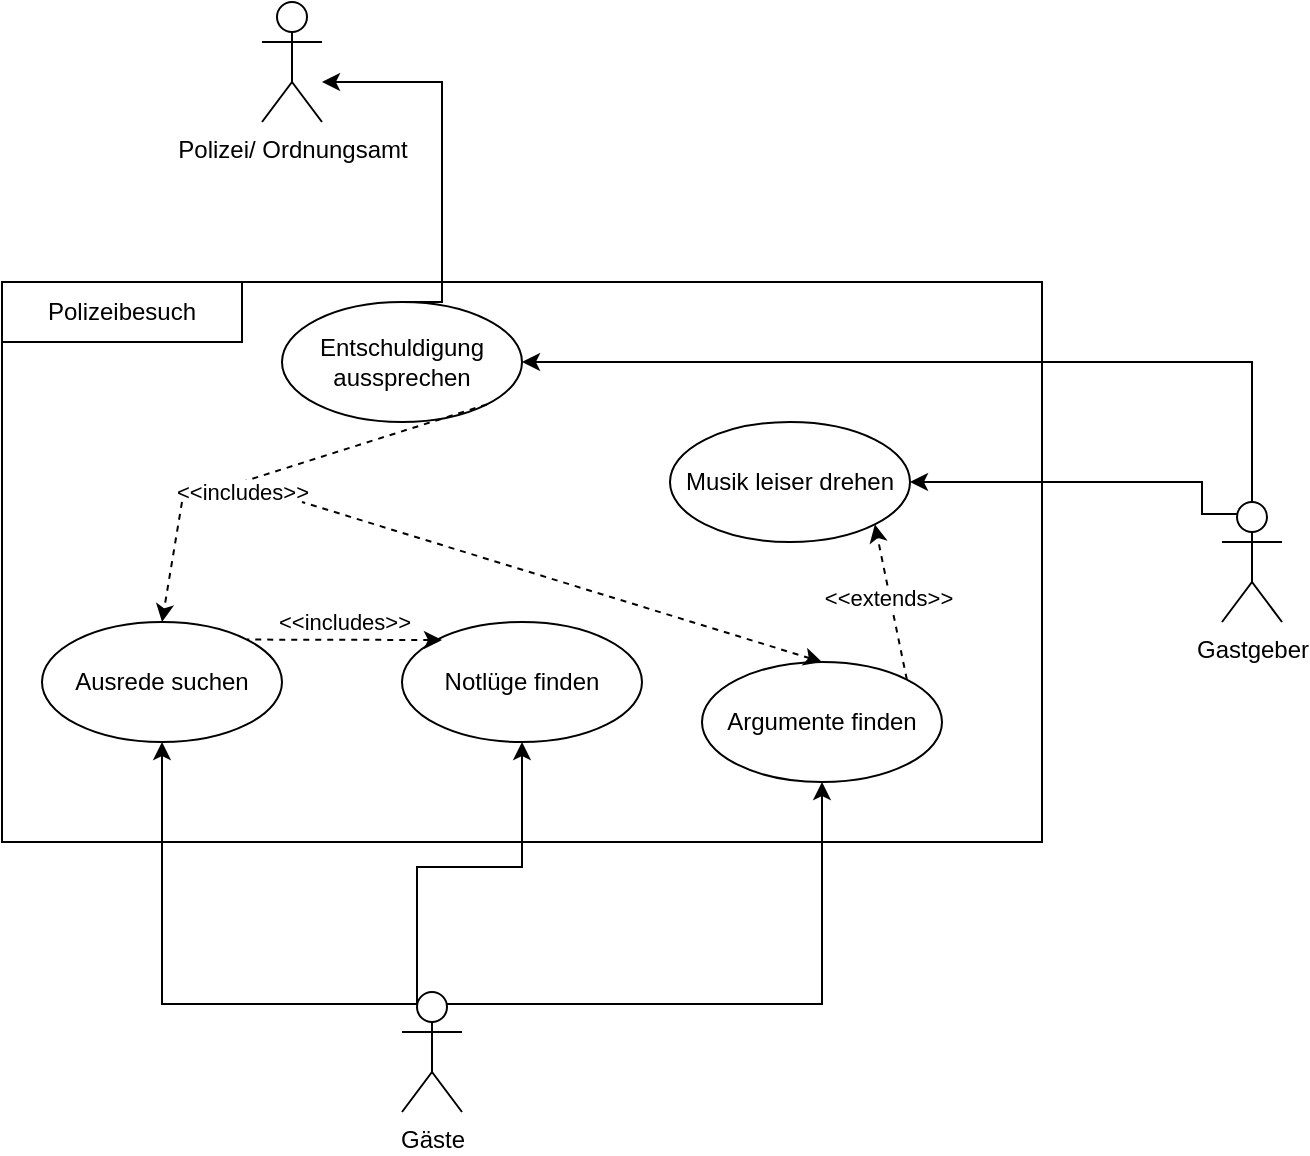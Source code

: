 <mxfile version="23.1.5" type="github">
  <diagram name="Seite-1" id="xnRWR5NUrVfUTf_g9c-T">
    <mxGraphModel dx="1052" dy="570" grid="1" gridSize="10" guides="1" tooltips="1" connect="1" arrows="1" fold="1" page="1" pageScale="1" pageWidth="827" pageHeight="1169" math="0" shadow="0">
      <root>
        <mxCell id="0" />
        <mxCell id="1" parent="0" />
        <mxCell id="-e80-26a6NBTzjFX_eVu-1" value="" style="rounded=0;whiteSpace=wrap;html=1;" vertex="1" parent="1">
          <mxGeometry x="80" y="200" width="520" height="280" as="geometry" />
        </mxCell>
        <mxCell id="-e80-26a6NBTzjFX_eVu-2" value="Polizeibesuch" style="rounded=0;whiteSpace=wrap;html=1;" vertex="1" parent="1">
          <mxGeometry x="80" y="200" width="120" height="30" as="geometry" />
        </mxCell>
        <mxCell id="-e80-26a6NBTzjFX_eVu-7" value="Polizei/ Ordnungsamt" style="shape=umlActor;verticalLabelPosition=bottom;verticalAlign=top;html=1;" vertex="1" parent="1">
          <mxGeometry x="210" y="60" width="30" height="60" as="geometry" />
        </mxCell>
        <mxCell id="-e80-26a6NBTzjFX_eVu-20" style="edgeStyle=orthogonalEdgeStyle;rounded=0;orthogonalLoop=1;jettySize=auto;html=1;entryX=1;entryY=0.5;entryDx=0;entryDy=0;" edge="1" parent="1" source="-e80-26a6NBTzjFX_eVu-13" target="-e80-26a6NBTzjFX_eVu-19">
          <mxGeometry relative="1" as="geometry">
            <Array as="points">
              <mxPoint x="705" y="240" />
            </Array>
          </mxGeometry>
        </mxCell>
        <mxCell id="-e80-26a6NBTzjFX_eVu-27" style="edgeStyle=orthogonalEdgeStyle;rounded=0;orthogonalLoop=1;jettySize=auto;html=1;exitX=0.25;exitY=0.1;exitDx=0;exitDy=0;exitPerimeter=0;entryX=1;entryY=0.5;entryDx=0;entryDy=0;" edge="1" parent="1" source="-e80-26a6NBTzjFX_eVu-13" target="-e80-26a6NBTzjFX_eVu-18">
          <mxGeometry relative="1" as="geometry">
            <mxPoint x="630" y="306.077" as="targetPoint" />
            <Array as="points">
              <mxPoint x="680" y="316" />
              <mxPoint x="680" y="300" />
            </Array>
          </mxGeometry>
        </mxCell>
        <mxCell id="-e80-26a6NBTzjFX_eVu-13" value="Gastgeber" style="shape=umlActor;verticalLabelPosition=bottom;verticalAlign=top;html=1;" vertex="1" parent="1">
          <mxGeometry x="690" y="310" width="30" height="60" as="geometry" />
        </mxCell>
        <mxCell id="-e80-26a6NBTzjFX_eVu-23" style="edgeStyle=orthogonalEdgeStyle;rounded=0;orthogonalLoop=1;jettySize=auto;html=1;entryX=0.5;entryY=1;entryDx=0;entryDy=0;exitX=0.25;exitY=0.1;exitDx=0;exitDy=0;exitPerimeter=0;" edge="1" parent="1" source="-e80-26a6NBTzjFX_eVu-14" target="-e80-26a6NBTzjFX_eVu-17">
          <mxGeometry relative="1" as="geometry" />
        </mxCell>
        <mxCell id="-e80-26a6NBTzjFX_eVu-24" style="edgeStyle=orthogonalEdgeStyle;rounded=0;orthogonalLoop=1;jettySize=auto;html=1;exitX=0.25;exitY=0.1;exitDx=0;exitDy=0;exitPerimeter=0;entryX=0.5;entryY=1;entryDx=0;entryDy=0;" edge="1" parent="1" source="-e80-26a6NBTzjFX_eVu-14" target="-e80-26a6NBTzjFX_eVu-16">
          <mxGeometry relative="1" as="geometry" />
        </mxCell>
        <mxCell id="-e80-26a6NBTzjFX_eVu-25" style="edgeStyle=orthogonalEdgeStyle;rounded=0;orthogonalLoop=1;jettySize=auto;html=1;exitX=0.75;exitY=0.1;exitDx=0;exitDy=0;exitPerimeter=0;entryX=0.5;entryY=1;entryDx=0;entryDy=0;" edge="1" parent="1" source="-e80-26a6NBTzjFX_eVu-14" target="-e80-26a6NBTzjFX_eVu-15">
          <mxGeometry relative="1" as="geometry" />
        </mxCell>
        <mxCell id="-e80-26a6NBTzjFX_eVu-14" value="Gäste" style="shape=umlActor;verticalLabelPosition=bottom;verticalAlign=top;html=1;" vertex="1" parent="1">
          <mxGeometry x="280" y="555" width="30" height="60" as="geometry" />
        </mxCell>
        <mxCell id="-e80-26a6NBTzjFX_eVu-15" value="Ausrede suchen" style="ellipse;whiteSpace=wrap;html=1;" vertex="1" parent="1">
          <mxGeometry x="100" y="370" width="120" height="60" as="geometry" />
        </mxCell>
        <mxCell id="-e80-26a6NBTzjFX_eVu-16" value="Notlüge finden" style="ellipse;whiteSpace=wrap;html=1;" vertex="1" parent="1">
          <mxGeometry x="280" y="370" width="120" height="60" as="geometry" />
        </mxCell>
        <mxCell id="-e80-26a6NBTzjFX_eVu-17" value="Argumente finden" style="ellipse;whiteSpace=wrap;html=1;" vertex="1" parent="1">
          <mxGeometry x="430" y="390" width="120" height="60" as="geometry" />
        </mxCell>
        <mxCell id="-e80-26a6NBTzjFX_eVu-18" value="Musik leiser drehen" style="ellipse;whiteSpace=wrap;html=1;" vertex="1" parent="1">
          <mxGeometry x="414" y="270" width="120" height="60" as="geometry" />
        </mxCell>
        <mxCell id="-e80-26a6NBTzjFX_eVu-21" style="edgeStyle=orthogonalEdgeStyle;rounded=0;orthogonalLoop=1;jettySize=auto;html=1;exitX=0.5;exitY=0;exitDx=0;exitDy=0;" edge="1" parent="1" source="-e80-26a6NBTzjFX_eVu-19" target="-e80-26a6NBTzjFX_eVu-7">
          <mxGeometry relative="1" as="geometry">
            <Array as="points">
              <mxPoint x="300" y="100" />
            </Array>
          </mxGeometry>
        </mxCell>
        <mxCell id="-e80-26a6NBTzjFX_eVu-19" value="Entschuldigung aussprechen" style="ellipse;whiteSpace=wrap;html=1;" vertex="1" parent="1">
          <mxGeometry x="220" y="210" width="120" height="60" as="geometry" />
        </mxCell>
        <mxCell id="-e80-26a6NBTzjFX_eVu-28" value="" style="endArrow=none;dashed=1;html=1;rounded=0;entryX=1;entryY=0;entryDx=0;entryDy=0;endFill=0;startArrow=classic;startFill=1;" edge="1" parent="1" target="-e80-26a6NBTzjFX_eVu-15">
          <mxGeometry width="50" height="50" relative="1" as="geometry">
            <mxPoint x="300" y="379" as="sourcePoint" />
            <mxPoint x="290" y="330" as="targetPoint" />
            <Array as="points" />
          </mxGeometry>
        </mxCell>
        <mxCell id="-e80-26a6NBTzjFX_eVu-29" value="&amp;lt;&amp;lt;includes&amp;gt;&amp;gt;" style="edgeLabel;html=1;align=center;verticalAlign=middle;resizable=0;points=[];" vertex="1" connectable="0" parent="-e80-26a6NBTzjFX_eVu-28">
          <mxGeometry x="0.007" relative="1" as="geometry">
            <mxPoint y="-9" as="offset" />
          </mxGeometry>
        </mxCell>
        <mxCell id="-e80-26a6NBTzjFX_eVu-30" value="" style="endArrow=classic;html=1;strokeWidth=1;rounded=0;exitX=1;exitY=0;exitDx=0;exitDy=0;entryX=1;entryY=1;entryDx=0;entryDy=0;dashed=1;endFill=1;" edge="1" parent="1" source="-e80-26a6NBTzjFX_eVu-17" target="-e80-26a6NBTzjFX_eVu-18">
          <mxGeometry width="50" height="50" relative="1" as="geometry">
            <mxPoint x="800" y="320" as="sourcePoint" />
            <mxPoint x="850" y="270" as="targetPoint" />
          </mxGeometry>
        </mxCell>
        <mxCell id="-e80-26a6NBTzjFX_eVu-31" value="&amp;lt;&amp;lt;extends&amp;gt;&amp;gt;" style="edgeLabel;html=1;align=center;verticalAlign=middle;resizable=0;points=[];" vertex="1" connectable="0" parent="-e80-26a6NBTzjFX_eVu-30">
          <mxGeometry x="0.062" y="1" relative="1" as="geometry">
            <mxPoint as="offset" />
          </mxGeometry>
        </mxCell>
        <mxCell id="-e80-26a6NBTzjFX_eVu-33" value="" style="endArrow=none;dashed=1;html=1;strokeWidth=1;rounded=0;exitX=1;exitY=1;exitDx=0;exitDy=0;endFill=0;" edge="1" parent="1" source="-e80-26a6NBTzjFX_eVu-19">
          <mxGeometry width="50" height="50" relative="1" as="geometry">
            <mxPoint x="800" y="320" as="sourcePoint" />
            <mxPoint x="200" y="300" as="targetPoint" />
          </mxGeometry>
        </mxCell>
        <mxCell id="-e80-26a6NBTzjFX_eVu-34" value="&amp;lt;&amp;lt;includes&amp;gt;&amp;gt;" style="edgeLabel;html=1;align=center;verticalAlign=middle;resizable=0;points=[];labelBackgroundColor=#FFFFFF;spacing=6;spacingTop=0;spacingLeft=1;labelBorderColor=none;spacingRight=1;" vertex="1" connectable="0" parent="-e80-26a6NBTzjFX_eVu-33">
          <mxGeometry x="0.013" y="-1" relative="1" as="geometry">
            <mxPoint x="-60" y="25" as="offset" />
          </mxGeometry>
        </mxCell>
        <mxCell id="-e80-26a6NBTzjFX_eVu-35" value="" style="endArrow=none;dashed=1;html=1;strokeWidth=1;rounded=0;exitX=0.5;exitY=0;exitDx=0;exitDy=0;endFill=0;startArrow=classic;startFill=1;" edge="1" parent="1" source="-e80-26a6NBTzjFX_eVu-17">
          <mxGeometry width="50" height="50" relative="1" as="geometry">
            <mxPoint x="800" y="320" as="sourcePoint" />
            <mxPoint x="230" y="310" as="targetPoint" />
          </mxGeometry>
        </mxCell>
        <mxCell id="-e80-26a6NBTzjFX_eVu-36" value="" style="endArrow=classic;dashed=1;html=1;strokeWidth=1;rounded=0;entryX=0.5;entryY=0;entryDx=0;entryDy=0;endFill=1;" edge="1" parent="1" target="-e80-26a6NBTzjFX_eVu-15">
          <mxGeometry width="50" height="50" relative="1" as="geometry">
            <mxPoint x="170" y="310" as="sourcePoint" />
            <mxPoint x="210" y="320" as="targetPoint" />
          </mxGeometry>
        </mxCell>
      </root>
    </mxGraphModel>
  </diagram>
</mxfile>

